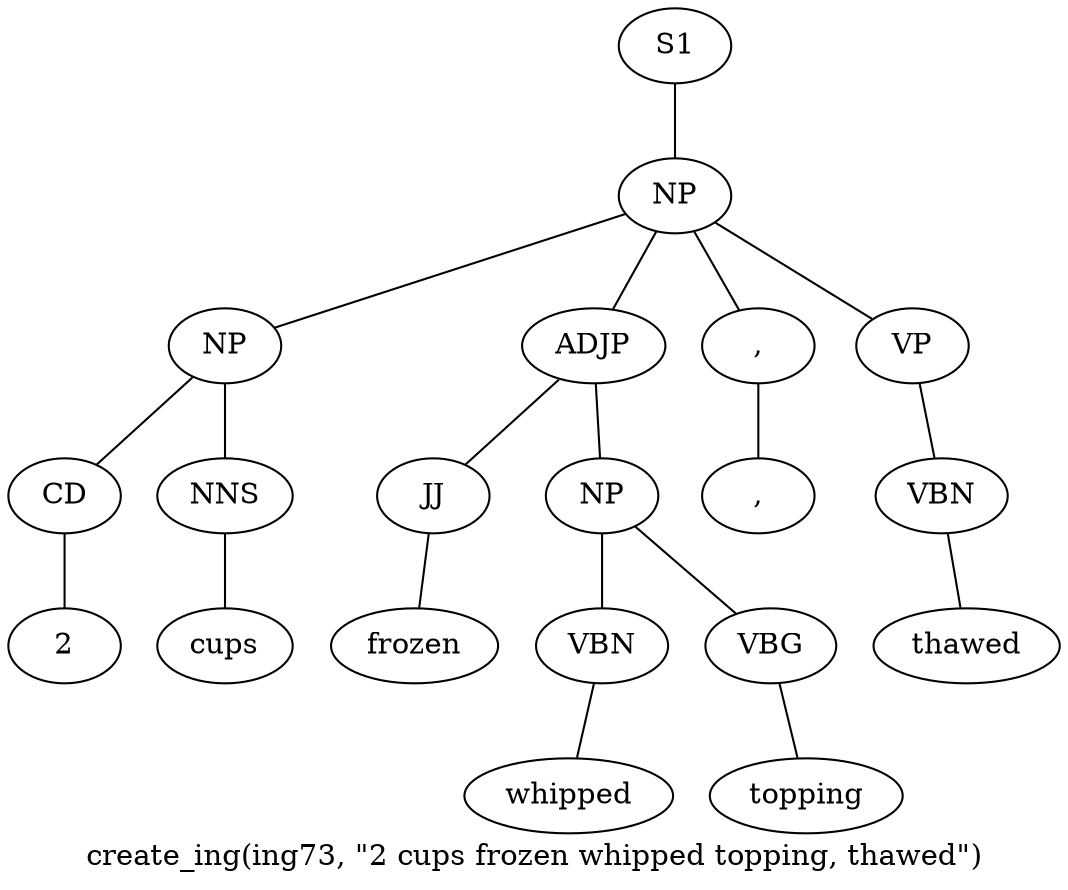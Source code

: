 graph SyntaxGraph {
	label = "create_ing(ing73, \"2 cups frozen whipped topping, thawed\")";
	Node0 [label="S1"];
	Node1 [label="NP"];
	Node2 [label="NP"];
	Node3 [label="CD"];
	Node4 [label="2"];
	Node5 [label="NNS"];
	Node6 [label="cups"];
	Node7 [label="ADJP"];
	Node8 [label="JJ"];
	Node9 [label="frozen"];
	Node10 [label="NP"];
	Node11 [label="VBN"];
	Node12 [label="whipped"];
	Node13 [label="VBG"];
	Node14 [label="topping"];
	Node15 [label=","];
	Node16 [label=","];
	Node17 [label="VP"];
	Node18 [label="VBN"];
	Node19 [label="thawed"];

	Node0 -- Node1;
	Node1 -- Node2;
	Node1 -- Node7;
	Node1 -- Node15;
	Node1 -- Node17;
	Node2 -- Node3;
	Node2 -- Node5;
	Node3 -- Node4;
	Node5 -- Node6;
	Node7 -- Node8;
	Node7 -- Node10;
	Node8 -- Node9;
	Node10 -- Node11;
	Node10 -- Node13;
	Node11 -- Node12;
	Node13 -- Node14;
	Node15 -- Node16;
	Node17 -- Node18;
	Node18 -- Node19;
}